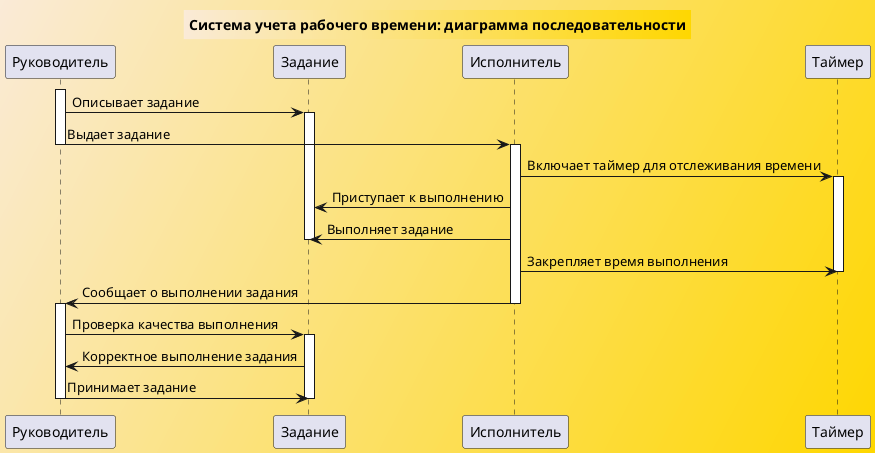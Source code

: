 @startuml "Практическая работа 2"
title Система учета рабочего времени: диаграмма последовательности
skinparam backgroundcolor AntiqueWhite/Gold
participant Руководитель
participant Задание
participant Исполнитель
participant Таймер
activate Руководитель

Руководитель -> Задание: Описывает задание
activate Задание
Руководитель -> Исполнитель: Выдает задание
deactivate Руководитель
activate Исполнитель
Исполнитель -> Таймер:Включает таймер для отслеживания времени
activate Таймер
Исполнитель -> Задание:Приступает к выполнению
Исполнитель -> Задание:Выполняет задание
deactivate Задание
Исполнитель -> Таймер:Закрепляет время выполнения
deactivate Таймер
Исполнитель -> Руководитель:Сообщает о выполнении задания
deactivate Исполнитель
activate Руководитель
Руководитель -> Задание:Проверка качества выполнения
activate Задание
Задание -> Руководитель:Корректное выполнение задания
Руководитель -> Задание:Принимает задание
deactivate Руководитель
deactivate Задание

@enduml